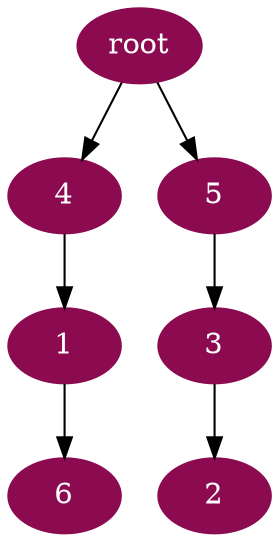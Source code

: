 digraph G {
node [color=deeppink4, style=filled, fontcolor=white];
4 -> 1;
3 -> 2;
5 -> 3;
"root" -> 4;
"root" -> 5;
1 -> 6;
}
